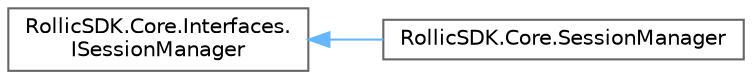 digraph "Graphical Class Hierarchy"
{
 // LATEX_PDF_SIZE
  bgcolor="transparent";
  edge [fontname=Helvetica,fontsize=10,labelfontname=Helvetica,labelfontsize=10];
  node [fontname=Helvetica,fontsize=10,shape=box,height=0.2,width=0.4];
  rankdir="LR";
  Node0 [id="Node000000",label="RollicSDK.Core.Interfaces.\lISessionManager",height=0.2,width=0.4,color="grey40", fillcolor="white", style="filled",URL="$interfaceRollicSDK_1_1Core_1_1Interfaces_1_1ISessionManager.html",tooltip="Interface for managing user session tracking."];
  Node0 -> Node1 [id="edge3_Node000000_Node000001",dir="back",color="steelblue1",style="solid",tooltip=" "];
  Node1 [id="Node000001",label="RollicSDK.Core.SessionManager",height=0.2,width=0.4,color="grey40", fillcolor="white", style="filled",URL="$classRollicSDK_1_1Core_1_1SessionManager.html",tooltip="Manages user session timing with support for start, end, pause, and resume. Persists session state us..."];
}
